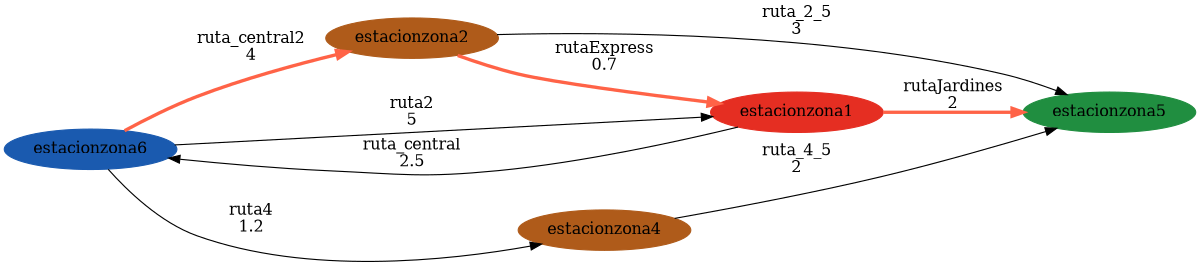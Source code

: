 digraph finite_state_machine {
	rankdir=LR size="8,5"
	node [color="#1A5AAF" shape=ellipse style=filled]
	estacionzona6
	node [color="#AF5B1A" shape=ellipse style=filled]
	estacionzona2
	node [color="#E52E22" shape=ellipse style=filled]
	estacionzona1
	node [color="#208E40" shape=ellipse style=filled]
	estacionzona5
	node [color="#AF5B1A" shape=ellipse style=filled]
	estacionzona4
	edge [color=black penwidth=""]
	estacionzona1 -> estacionzona6 [label="ruta_central
2.5"]
	edge [color="#FF6347" penwidth=3]
	estacionzona6 -> estacionzona2 [label="ruta_central2
4"]
	edge [color=black penwidth=""]
	estacionzona6 -> estacionzona1 [label="ruta2
5"]
	edge [color="#FF6347" penwidth=3]
	estacionzona2 -> estacionzona1 [label="rutaExpress
0.7"]
	edge [color="#FF6347" penwidth=3]
	estacionzona1 -> estacionzona5 [label="rutaJardines
2"]
	edge [color=black penwidth=""]
	estacionzona6 -> estacionzona4 [label="ruta4
1.2"]
	edge [color=black penwidth=""]
	estacionzona4 -> estacionzona5 [label="ruta_4_5
2"]
	edge [color=black penwidth=""]
	estacionzona2 -> estacionzona5 [label="ruta_2_5
3"]
}
